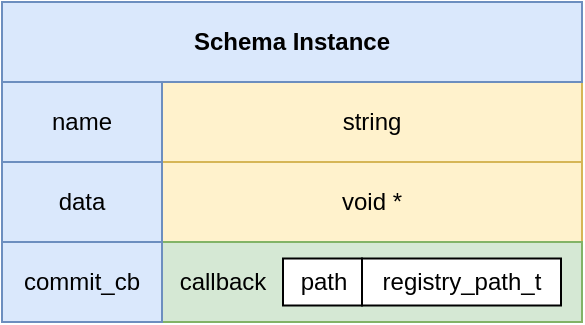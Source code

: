 <mxfile>
    <diagram id="fjN8D4Odn0497USpxgly" name="Page-1">
        <mxGraphModel dx="511" dy="1199" grid="1" gridSize="10" guides="1" tooltips="1" connect="1" arrows="1" fold="1" page="1" pageScale="1" pageWidth="1169" pageHeight="827" background="#ffffff" math="0" shadow="0">
            <root>
                <mxCell id="0"/>
                <mxCell id="1" parent="0"/>
                <mxCell id="162" value="string" style="rounded=0;whiteSpace=wrap;html=1;fillColor=#fff2cc;strokeColor=#d6b656;" parent="1" vertex="1">
                    <mxGeometry x="120" y="-760" width="210" height="40" as="geometry"/>
                </mxCell>
                <mxCell id="168" value="void *" style="rounded=0;whiteSpace=wrap;html=1;fillColor=#fff2cc;strokeColor=#d6b656;" parent="1" vertex="1">
                    <mxGeometry x="120" y="-720" width="210" height="40" as="geometry"/>
                </mxCell>
                <mxCell id="196" value="&lt;b&gt;Schema Instance&lt;/b&gt;" style="rounded=0;whiteSpace=wrap;html=1;align=center;fillColor=#dae8fc;strokeColor=#6c8ebf;" parent="1" vertex="1">
                    <mxGeometry x="40" y="-800" width="290" height="40" as="geometry"/>
                </mxCell>
                <mxCell id="161" value="name" style="rounded=0;whiteSpace=wrap;html=1;align=center;fillColor=#dae8fc;strokeColor=#6c8ebf;" parent="1" vertex="1">
                    <mxGeometry x="40" y="-760" width="80" height="40" as="geometry"/>
                </mxCell>
                <mxCell id="163" value="data" style="rounded=0;whiteSpace=wrap;html=1;fillColor=#dae8fc;strokeColor=#6c8ebf;" parent="1" vertex="1">
                    <mxGeometry x="40" y="-720" width="80" height="40" as="geometry"/>
                </mxCell>
                <mxCell id="262" value="" style="rounded=0;whiteSpace=wrap;html=1;fillColor=#d5e8d4;strokeColor=#82b366;" vertex="1" parent="1">
                    <mxGeometry x="120" y="-680" width="210" height="40" as="geometry"/>
                </mxCell>
                <mxCell id="263" value="&lt;font style=&quot;font-size: 12px&quot;&gt;callback&lt;br&gt;&lt;/font&gt;" style="text;html=1;align=center;verticalAlign=middle;resizable=0;points=[];autosize=1;strokeColor=none;fillColor=none;fontSize=6;" vertex="1" parent="1">
                    <mxGeometry x="120" y="-665" width="60" height="10" as="geometry"/>
                </mxCell>
                <mxCell id="264" value="path" style="rounded=0;whiteSpace=wrap;html=1;" vertex="1" parent="1">
                    <mxGeometry x="180.5" y="-671.75" width="39.5" height="23.5" as="geometry"/>
                </mxCell>
                <mxCell id="267" value="registry_path_t" style="rounded=0;whiteSpace=wrap;html=1;" vertex="1" parent="1">
                    <mxGeometry x="220" y="-671.75" width="99.5" height="23.5" as="geometry"/>
                </mxCell>
                <mxCell id="166" value="commit_cb" style="rounded=0;whiteSpace=wrap;html=1;fillColor=#dae8fc;strokeColor=#6c8ebf;" parent="1" vertex="1">
                    <mxGeometry x="40" y="-680" width="80" height="40" as="geometry"/>
                </mxCell>
            </root>
        </mxGraphModel>
    </diagram>
</mxfile>